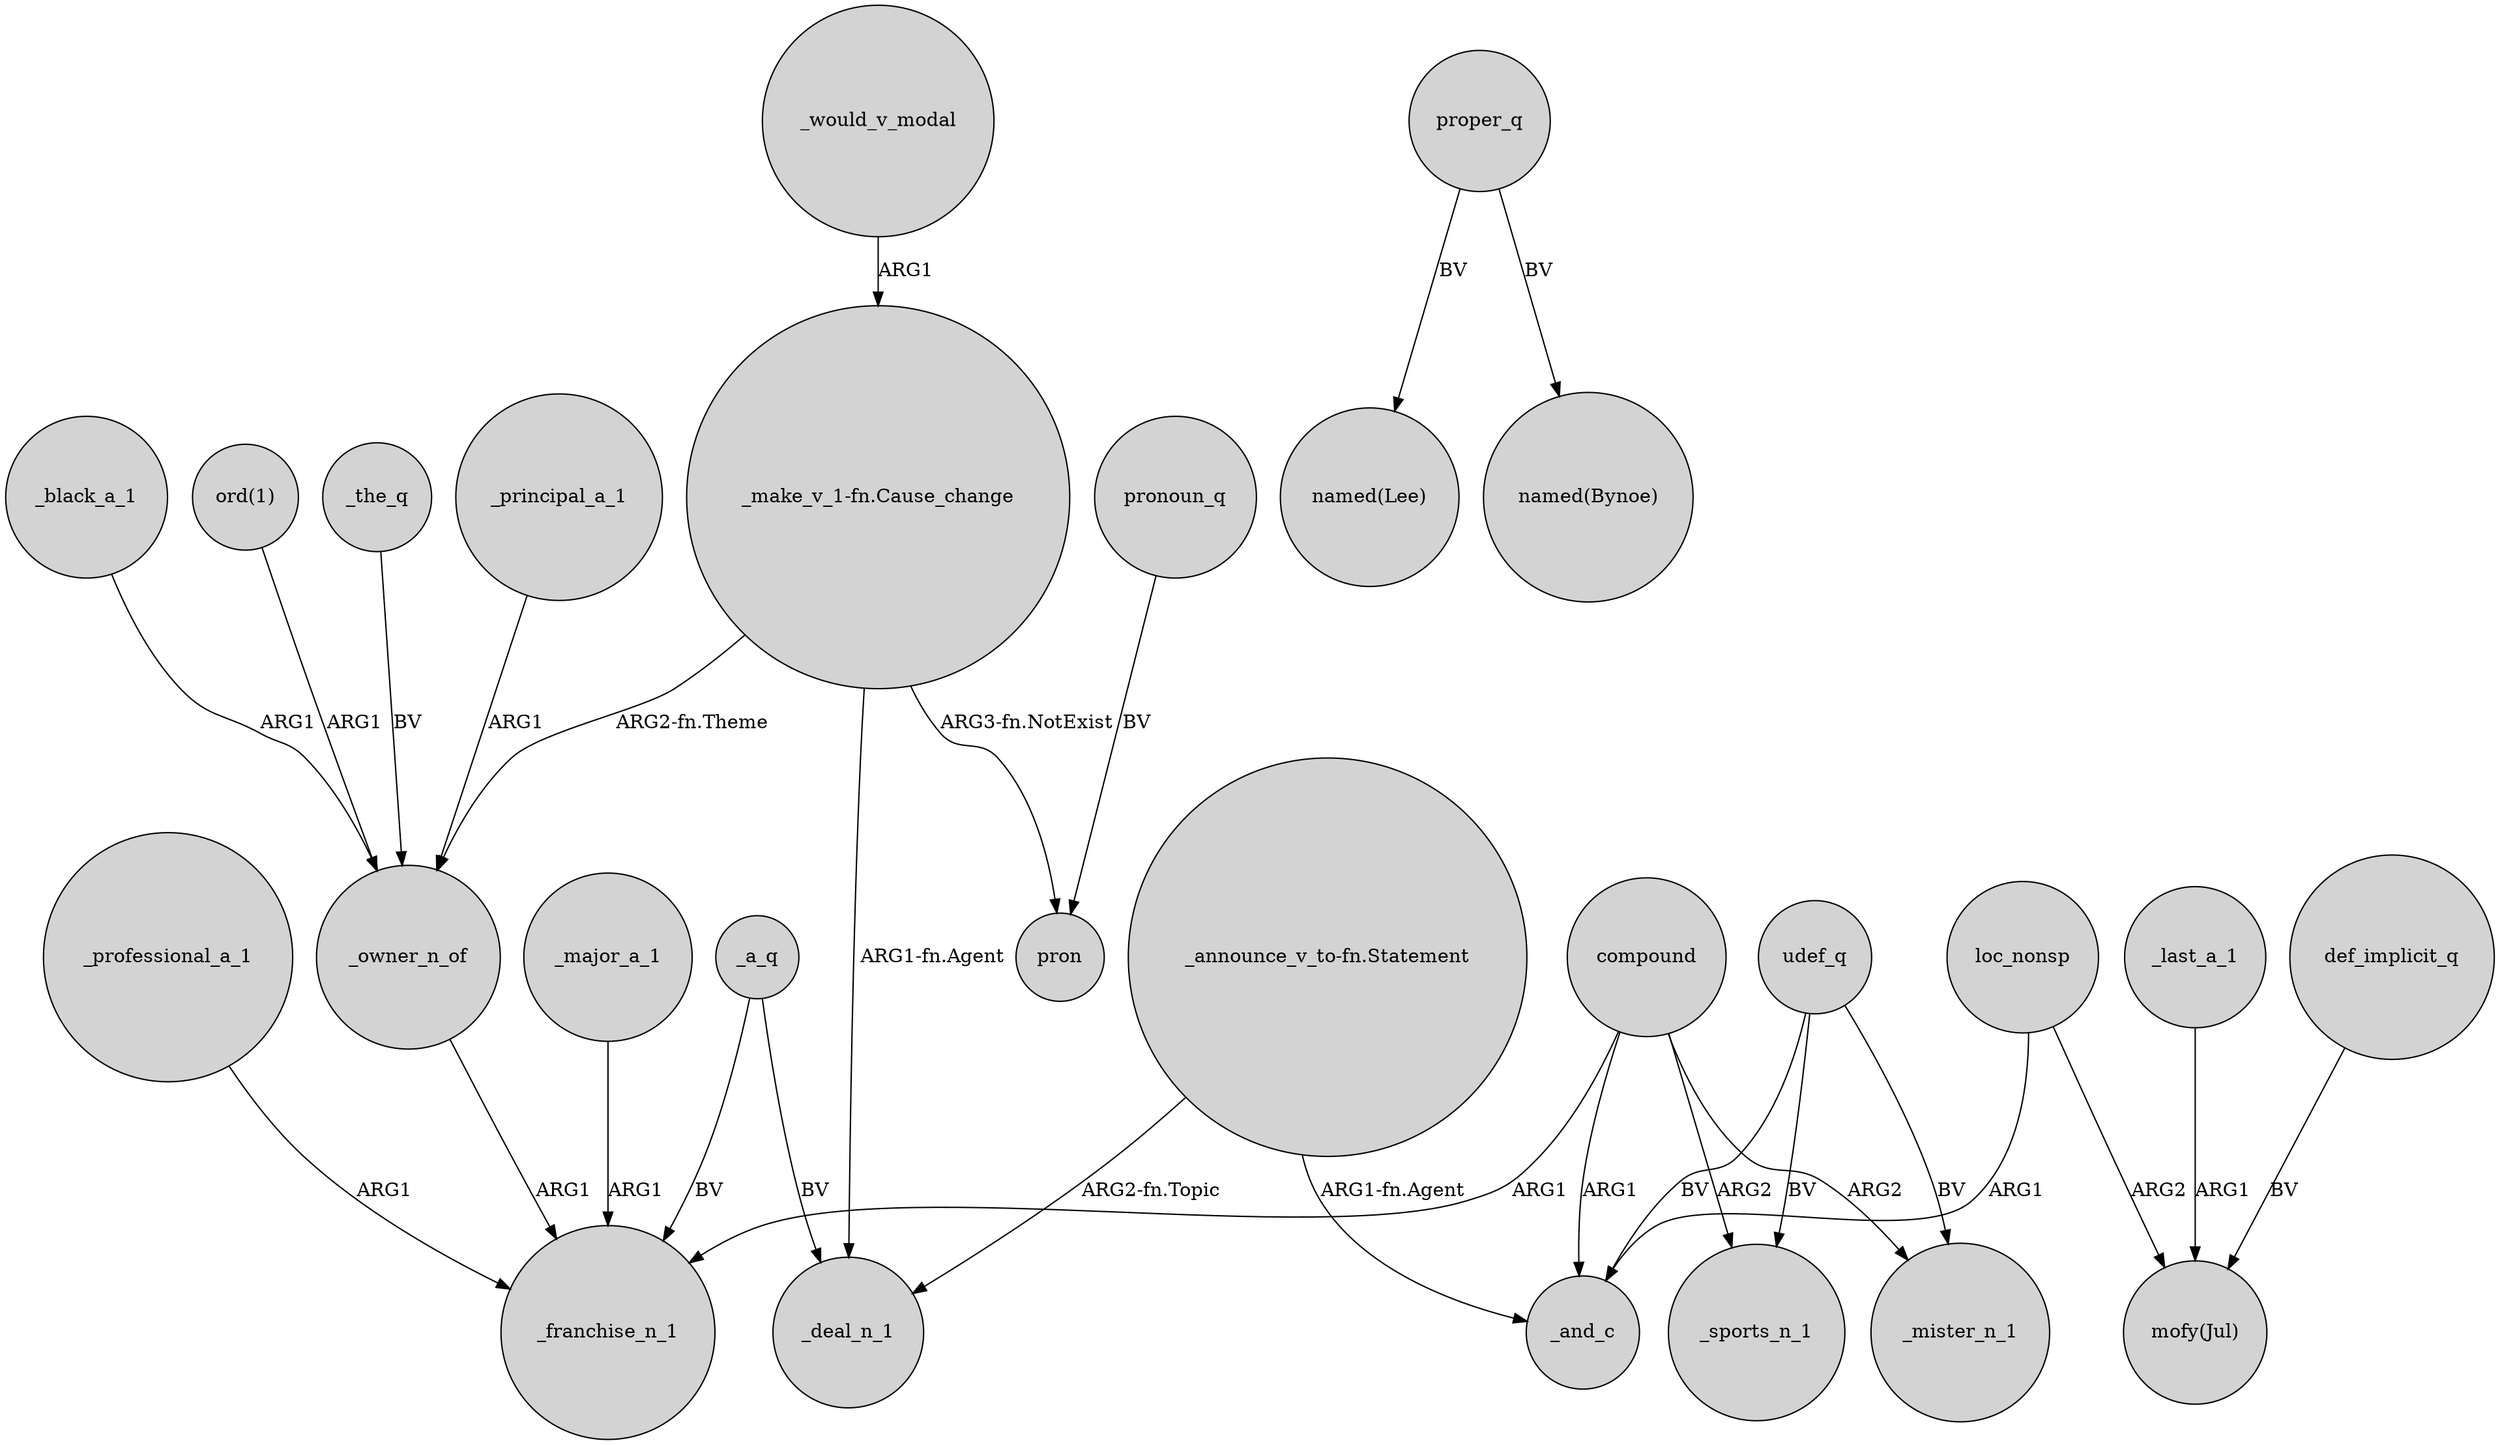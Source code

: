 digraph {
	node [shape=circle style=filled]
	loc_nonsp -> _and_c [label=ARG1]
	loc_nonsp -> "mofy(Jul)" [label=ARG2]
	_last_a_1 -> "mofy(Jul)" [label=ARG1]
	_principal_a_1 -> _owner_n_of [label=ARG1]
	proper_q -> "named(Lee)" [label=BV]
	_a_q -> _franchise_n_1 [label=BV]
	def_implicit_q -> "mofy(Jul)" [label=BV]
	_black_a_1 -> _owner_n_of [label=ARG1]
	compound -> _mister_n_1 [label=ARG2]
	"_announce_v_to-fn.Statement" -> _and_c [label="ARG1-fn.Agent"]
	_a_q -> _deal_n_1 [label=BV]
	udef_q -> _mister_n_1 [label=BV]
	compound -> _franchise_n_1 [label=ARG1]
	_owner_n_of -> _franchise_n_1 [label=ARG1]
	pronoun_q -> pron [label=BV]
	"_make_v_1-fn.Cause_change" -> _owner_n_of [label="ARG2-fn.Theme"]
	"_make_v_1-fn.Cause_change" -> pron [label="ARG3-fn.NotExist"]
	"ord(1)" -> _owner_n_of [label=ARG1]
	_the_q -> _owner_n_of [label=BV]
	_would_v_modal -> "_make_v_1-fn.Cause_change" [label=ARG1]
	compound -> _and_c [label=ARG1]
	_major_a_1 -> _franchise_n_1 [label=ARG1]
	"_announce_v_to-fn.Statement" -> _deal_n_1 [label="ARG2-fn.Topic"]
	compound -> _sports_n_1 [label=ARG2]
	"_make_v_1-fn.Cause_change" -> _deal_n_1 [label="ARG1-fn.Agent"]
	_professional_a_1 -> _franchise_n_1 [label=ARG1]
	udef_q -> _and_c [label=BV]
	udef_q -> _sports_n_1 [label=BV]
	proper_q -> "named(Bynoe)" [label=BV]
}
